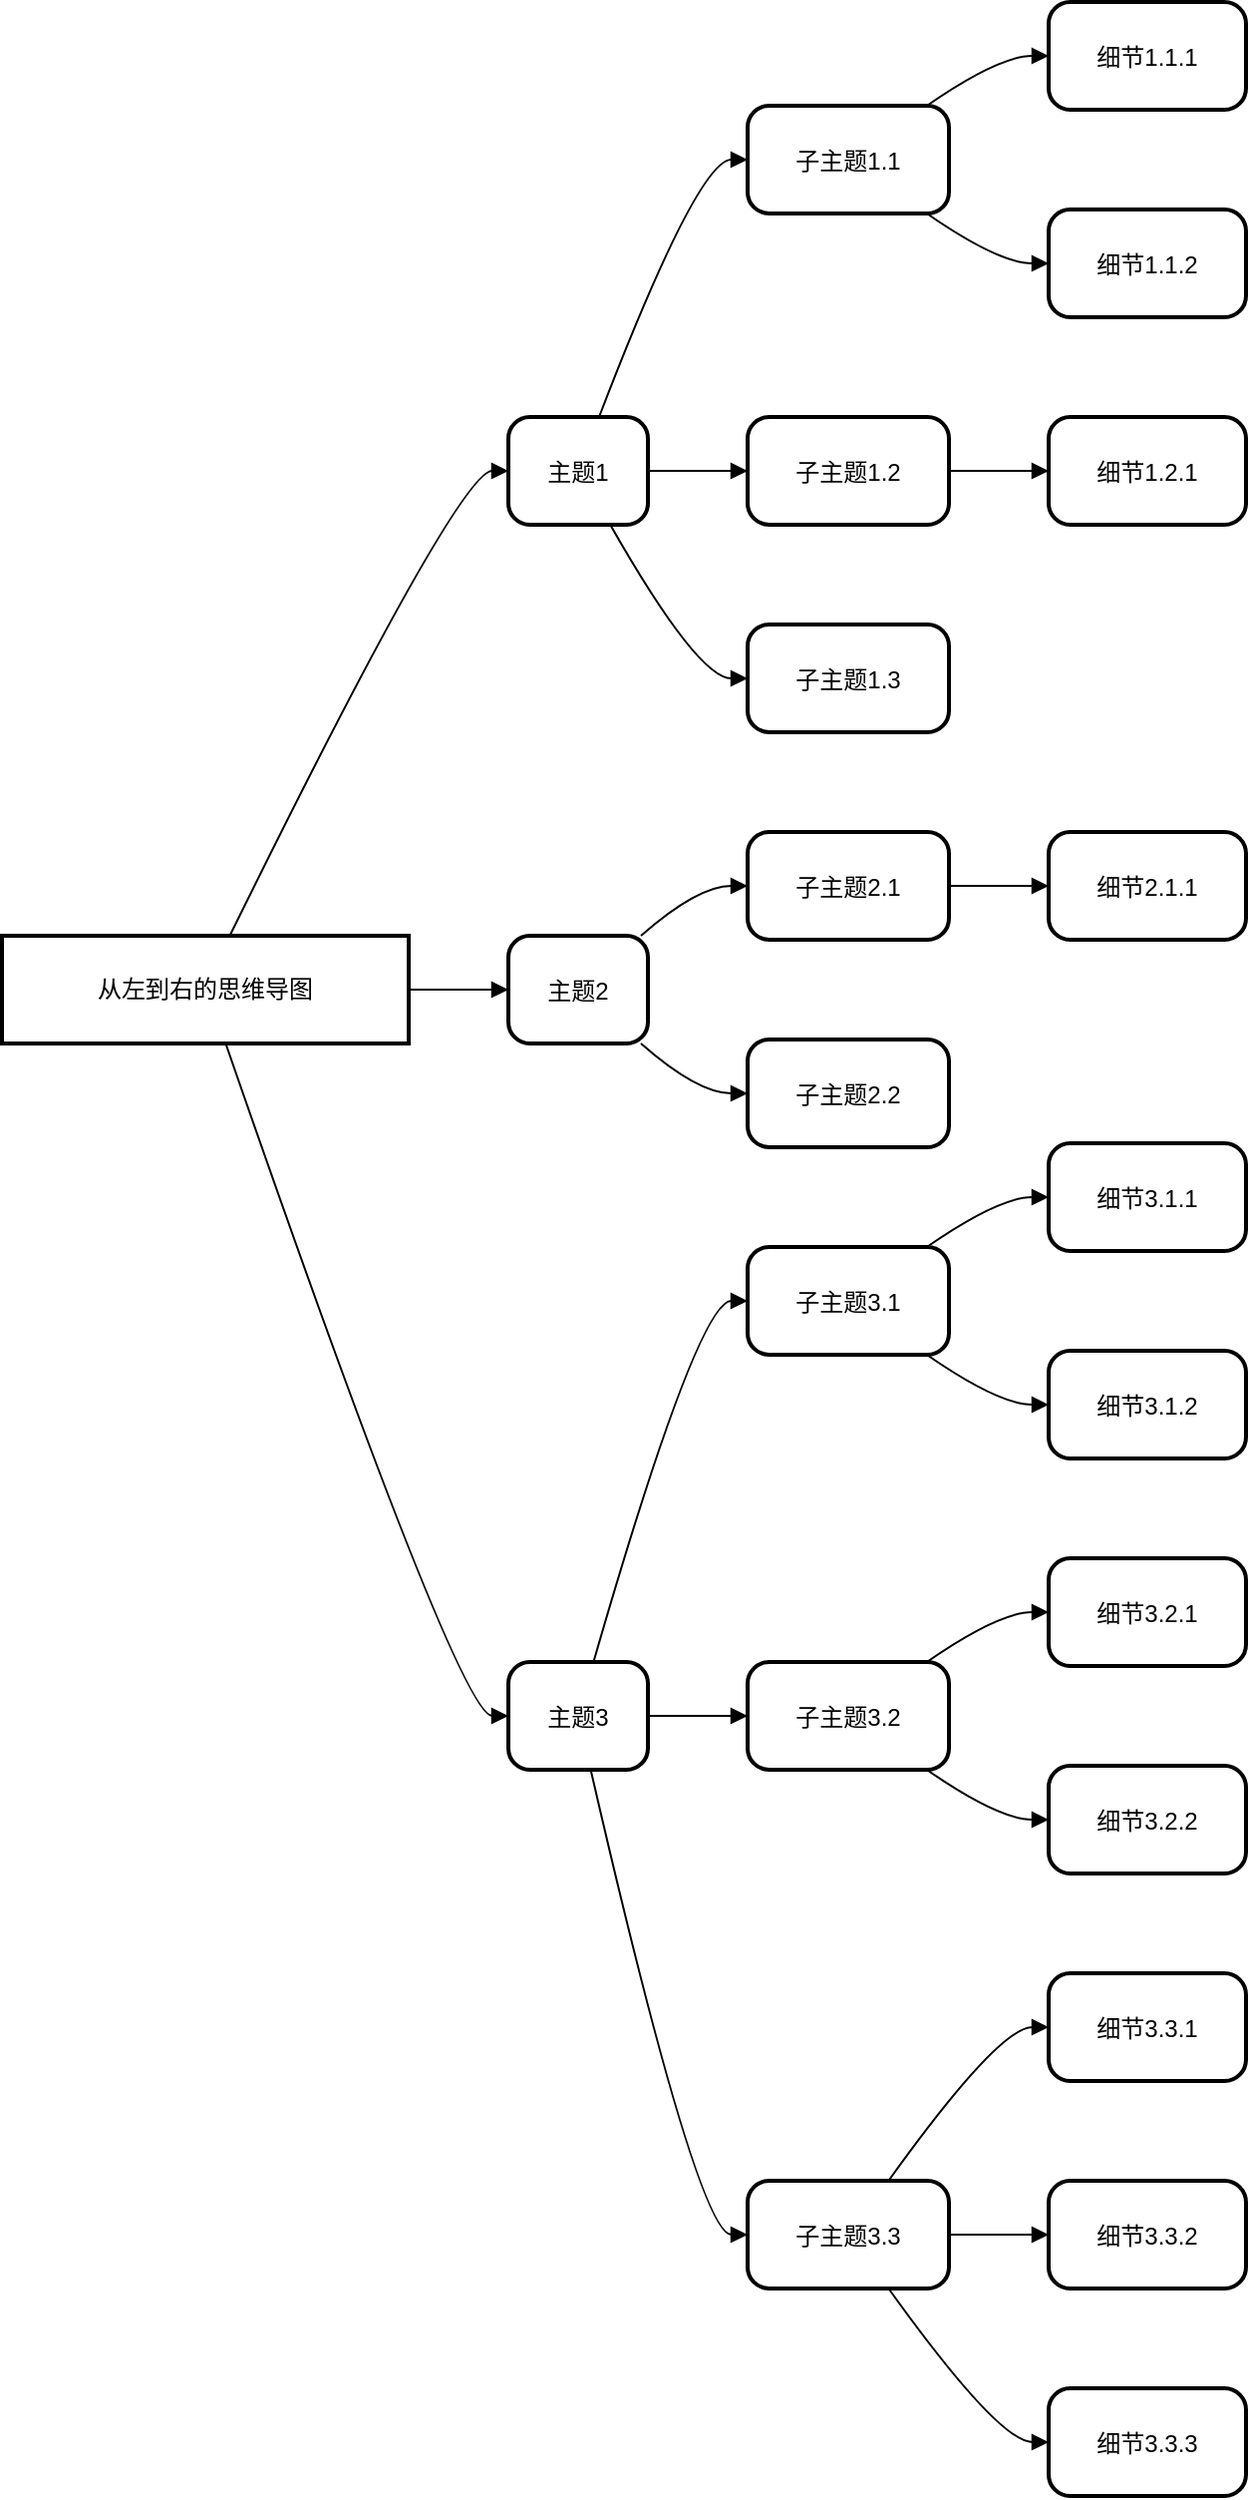 <mxfile version="28.2.5">
  <diagram name="第 1 页" id="Y4N4ZKJLWA0jv-fQqASz">
    <mxGraphModel>
      <root>
        <mxCell id="0" />
        <mxCell id="1" parent="0" />
        <mxCell id="2" value="从左到右的思维导图" style="whiteSpace=wrap;strokeWidth=2;" vertex="1" parent="1">
          <mxGeometry x="8" y="476" width="204" height="54" as="geometry" />
        </mxCell>
        <mxCell id="3" value="主题1" style="rounded=1;arcSize=20;strokeWidth=2" vertex="1" parent="1">
          <mxGeometry x="262" y="216" width="70" height="54" as="geometry" />
        </mxCell>
        <mxCell id="4" value="主题2" style="rounded=1;arcSize=20;strokeWidth=2" vertex="1" parent="1">
          <mxGeometry x="262" y="476" width="70" height="54" as="geometry" />
        </mxCell>
        <mxCell id="5" value="主题3" style="rounded=1;arcSize=20;strokeWidth=2" vertex="1" parent="1">
          <mxGeometry x="262" y="840" width="70" height="54" as="geometry" />
        </mxCell>
        <mxCell id="6" value="子主题1.1" style="rounded=1;arcSize=20;strokeWidth=2" vertex="1" parent="1">
          <mxGeometry x="382" y="60" width="101" height="54" as="geometry" />
        </mxCell>
        <mxCell id="7" value="子主题1.2" style="rounded=1;arcSize=20;strokeWidth=2" vertex="1" parent="1">
          <mxGeometry x="382" y="216" width="101" height="54" as="geometry" />
        </mxCell>
        <mxCell id="8" value="子主题1.3" style="rounded=1;arcSize=20;strokeWidth=2" vertex="1" parent="1">
          <mxGeometry x="382" y="320" width="101" height="54" as="geometry" />
        </mxCell>
        <mxCell id="9" value="子主题2.1" style="rounded=1;arcSize=20;strokeWidth=2" vertex="1" parent="1">
          <mxGeometry x="382" y="424" width="101" height="54" as="geometry" />
        </mxCell>
        <mxCell id="10" value="子主题2.2" style="rounded=1;arcSize=20;strokeWidth=2" vertex="1" parent="1">
          <mxGeometry x="382" y="528" width="101" height="54" as="geometry" />
        </mxCell>
        <mxCell id="11" value="子主题3.1" style="rounded=1;arcSize=20;strokeWidth=2" vertex="1" parent="1">
          <mxGeometry x="382" y="632" width="101" height="54" as="geometry" />
        </mxCell>
        <mxCell id="12" value="子主题3.2" style="rounded=1;arcSize=20;strokeWidth=2" vertex="1" parent="1">
          <mxGeometry x="382" y="840" width="101" height="54" as="geometry" />
        </mxCell>
        <mxCell id="13" value="子主题3.3" style="rounded=1;arcSize=20;strokeWidth=2" vertex="1" parent="1">
          <mxGeometry x="382" y="1100" width="101" height="54" as="geometry" />
        </mxCell>
        <mxCell id="14" value="细节1.1.1" style="rounded=1;arcSize=20;strokeWidth=2" vertex="1" parent="1">
          <mxGeometry x="533" y="8" width="99" height="54" as="geometry" />
        </mxCell>
        <mxCell id="15" value="细节1.1.2" style="rounded=1;arcSize=20;strokeWidth=2" vertex="1" parent="1">
          <mxGeometry x="533" y="112" width="99" height="54" as="geometry" />
        </mxCell>
        <mxCell id="16" value="细节1.2.1" style="rounded=1;arcSize=20;strokeWidth=2" vertex="1" parent="1">
          <mxGeometry x="533" y="216" width="99" height="54" as="geometry" />
        </mxCell>
        <mxCell id="17" value="细节2.1.1" style="rounded=1;arcSize=20;strokeWidth=2" vertex="1" parent="1">
          <mxGeometry x="533" y="424" width="99" height="54" as="geometry" />
        </mxCell>
        <mxCell id="18" value="细节3.1.1" style="rounded=1;arcSize=20;strokeWidth=2" vertex="1" parent="1">
          <mxGeometry x="533" y="580" width="99" height="54" as="geometry" />
        </mxCell>
        <mxCell id="19" value="细节3.1.2" style="rounded=1;arcSize=20;strokeWidth=2" vertex="1" parent="1">
          <mxGeometry x="533" y="684" width="99" height="54" as="geometry" />
        </mxCell>
        <mxCell id="20" value="细节3.2.1" style="rounded=1;arcSize=20;strokeWidth=2" vertex="1" parent="1">
          <mxGeometry x="533" y="788" width="99" height="54" as="geometry" />
        </mxCell>
        <mxCell id="21" value="细节3.2.2" style="rounded=1;arcSize=20;strokeWidth=2" vertex="1" parent="1">
          <mxGeometry x="533" y="892" width="99" height="54" as="geometry" />
        </mxCell>
        <mxCell id="22" value="细节3.3.1" style="rounded=1;arcSize=20;strokeWidth=2" vertex="1" parent="1">
          <mxGeometry x="533" y="996" width="99" height="54" as="geometry" />
        </mxCell>
        <mxCell id="23" value="细节3.3.2" style="rounded=1;arcSize=20;strokeWidth=2" vertex="1" parent="1">
          <mxGeometry x="533" y="1100" width="99" height="54" as="geometry" />
        </mxCell>
        <mxCell id="24" value="细节3.3.3" style="rounded=1;arcSize=20;strokeWidth=2" vertex="1" parent="1">
          <mxGeometry x="533" y="1204" width="99" height="54" as="geometry" />
        </mxCell>
        <mxCell id="25" value="" style="curved=1;startArrow=none;endArrow=block;exitX=0.56;exitY=0;entryX=0;entryY=0.5;" edge="1" parent="1" source="2" target="3">
          <mxGeometry relative="1" as="geometry">
            <Array as="points">
              <mxPoint x="237" y="243" />
            </Array>
          </mxGeometry>
        </mxCell>
        <mxCell id="26" value="" style="curved=1;startArrow=none;endArrow=block;exitX=1;exitY=0.5;entryX=0;entryY=0.5;" edge="1" parent="1" source="2" target="4">
          <mxGeometry relative="1" as="geometry">
            <Array as="points" />
          </mxGeometry>
        </mxCell>
        <mxCell id="27" value="" style="curved=1;startArrow=none;endArrow=block;exitX=0.55;exitY=1;entryX=0;entryY=0.5;" edge="1" parent="1" source="2" target="5">
          <mxGeometry relative="1" as="geometry">
            <Array as="points">
              <mxPoint x="237" y="867" />
            </Array>
          </mxGeometry>
        </mxCell>
        <mxCell id="28" value="" style="curved=1;startArrow=none;endArrow=block;exitX=0.65;exitY=0;entryX=0;entryY=0.5;" edge="1" parent="1" source="3" target="6">
          <mxGeometry relative="1" as="geometry">
            <Array as="points">
              <mxPoint x="357" y="87" />
            </Array>
          </mxGeometry>
        </mxCell>
        <mxCell id="29" value="" style="curved=1;startArrow=none;endArrow=block;exitX=1.01;exitY=0.5;entryX=0;entryY=0.5;" edge="1" parent="1" source="3" target="7">
          <mxGeometry relative="1" as="geometry">
            <Array as="points" />
          </mxGeometry>
        </mxCell>
        <mxCell id="30" value="" style="curved=1;startArrow=none;endArrow=block;exitX=0.73;exitY=1;entryX=0;entryY=0.5;" edge="1" parent="1" source="3" target="8">
          <mxGeometry relative="1" as="geometry">
            <Array as="points">
              <mxPoint x="357" y="347" />
            </Array>
          </mxGeometry>
        </mxCell>
        <mxCell id="31" value="" style="curved=1;startArrow=none;endArrow=block;exitX=0.95;exitY=0;entryX=0;entryY=0.5;" edge="1" parent="1" source="4" target="9">
          <mxGeometry relative="1" as="geometry">
            <Array as="points">
              <mxPoint x="357" y="451" />
            </Array>
          </mxGeometry>
        </mxCell>
        <mxCell id="32" value="" style="curved=1;startArrow=none;endArrow=block;exitX=0.95;exitY=1;entryX=0;entryY=0.5;" edge="1" parent="1" source="4" target="10">
          <mxGeometry relative="1" as="geometry">
            <Array as="points">
              <mxPoint x="357" y="555" />
            </Array>
          </mxGeometry>
        </mxCell>
        <mxCell id="33" value="" style="curved=1;startArrow=none;endArrow=block;exitX=0.61;exitY=0;entryX=0;entryY=0.5;" edge="1" parent="1" source="5" target="11">
          <mxGeometry relative="1" as="geometry">
            <Array as="points">
              <mxPoint x="357" y="659" />
            </Array>
          </mxGeometry>
        </mxCell>
        <mxCell id="34" value="" style="curved=1;startArrow=none;endArrow=block;exitX=1.01;exitY=0.5;entryX=0;entryY=0.5;" edge="1" parent="1" source="5" target="12">
          <mxGeometry relative="1" as="geometry">
            <Array as="points" />
          </mxGeometry>
        </mxCell>
        <mxCell id="35" value="" style="curved=1;startArrow=none;endArrow=block;exitX=0.59;exitY=1;entryX=0;entryY=0.5;" edge="1" parent="1" source="5" target="13">
          <mxGeometry relative="1" as="geometry">
            <Array as="points">
              <mxPoint x="357" y="1127" />
            </Array>
          </mxGeometry>
        </mxCell>
        <mxCell id="36" value="" style="curved=1;startArrow=none;endArrow=block;exitX=0.89;exitY=0;entryX=0;entryY=0.5;" edge="1" parent="1" source="6" target="14">
          <mxGeometry relative="1" as="geometry">
            <Array as="points">
              <mxPoint x="508" y="35" />
            </Array>
          </mxGeometry>
        </mxCell>
        <mxCell id="37" value="" style="curved=1;startArrow=none;endArrow=block;exitX=0.89;exitY=1;entryX=0;entryY=0.5;" edge="1" parent="1" source="6" target="15">
          <mxGeometry relative="1" as="geometry">
            <Array as="points">
              <mxPoint x="508" y="139" />
            </Array>
          </mxGeometry>
        </mxCell>
        <mxCell id="38" value="" style="curved=1;startArrow=none;endArrow=block;exitX=1;exitY=0.5;entryX=0;entryY=0.5;" edge="1" parent="1" source="7" target="16">
          <mxGeometry relative="1" as="geometry">
            <Array as="points" />
          </mxGeometry>
        </mxCell>
        <mxCell id="39" value="" style="curved=1;startArrow=none;endArrow=block;exitX=1;exitY=0.5;entryX=0;entryY=0.5;" edge="1" parent="1" source="9" target="17">
          <mxGeometry relative="1" as="geometry">
            <Array as="points" />
          </mxGeometry>
        </mxCell>
        <mxCell id="40" value="" style="curved=1;startArrow=none;endArrow=block;exitX=0.89;exitY=0;entryX=0;entryY=0.5;" edge="1" parent="1" source="11" target="18">
          <mxGeometry relative="1" as="geometry">
            <Array as="points">
              <mxPoint x="508" y="607" />
            </Array>
          </mxGeometry>
        </mxCell>
        <mxCell id="41" value="" style="curved=1;startArrow=none;endArrow=block;exitX=0.89;exitY=1;entryX=0;entryY=0.5;" edge="1" parent="1" source="11" target="19">
          <mxGeometry relative="1" as="geometry">
            <Array as="points">
              <mxPoint x="508" y="711" />
            </Array>
          </mxGeometry>
        </mxCell>
        <mxCell id="42" value="" style="curved=1;startArrow=none;endArrow=block;exitX=0.89;exitY=0;entryX=0;entryY=0.5;" edge="1" parent="1" source="12" target="20">
          <mxGeometry relative="1" as="geometry">
            <Array as="points">
              <mxPoint x="508" y="815" />
            </Array>
          </mxGeometry>
        </mxCell>
        <mxCell id="43" value="" style="curved=1;startArrow=none;endArrow=block;exitX=0.89;exitY=1;entryX=0;entryY=0.5;" edge="1" parent="1" source="12" target="21">
          <mxGeometry relative="1" as="geometry">
            <Array as="points">
              <mxPoint x="508" y="919" />
            </Array>
          </mxGeometry>
        </mxCell>
        <mxCell id="44" value="" style="curved=1;startArrow=none;endArrow=block;exitX=0.7;exitY=0;entryX=0;entryY=0.5;" edge="1" parent="1" source="13" target="22">
          <mxGeometry relative="1" as="geometry">
            <Array as="points">
              <mxPoint x="508" y="1023" />
            </Array>
          </mxGeometry>
        </mxCell>
        <mxCell id="45" value="" style="curved=1;startArrow=none;endArrow=block;exitX=1;exitY=0.5;entryX=0;entryY=0.5;" edge="1" parent="1" source="13" target="23">
          <mxGeometry relative="1" as="geometry">
            <Array as="points" />
          </mxGeometry>
        </mxCell>
        <mxCell id="46" value="" style="curved=1;startArrow=none;endArrow=block;exitX=0.7;exitY=1;entryX=0;entryY=0.5;" edge="1" parent="1" source="13" target="24">
          <mxGeometry relative="1" as="geometry">
            <Array as="points">
              <mxPoint x="508" y="1231" />
            </Array>
          </mxGeometry>
        </mxCell>
      </root>
    </mxGraphModel>
  </diagram>
</mxfile>
